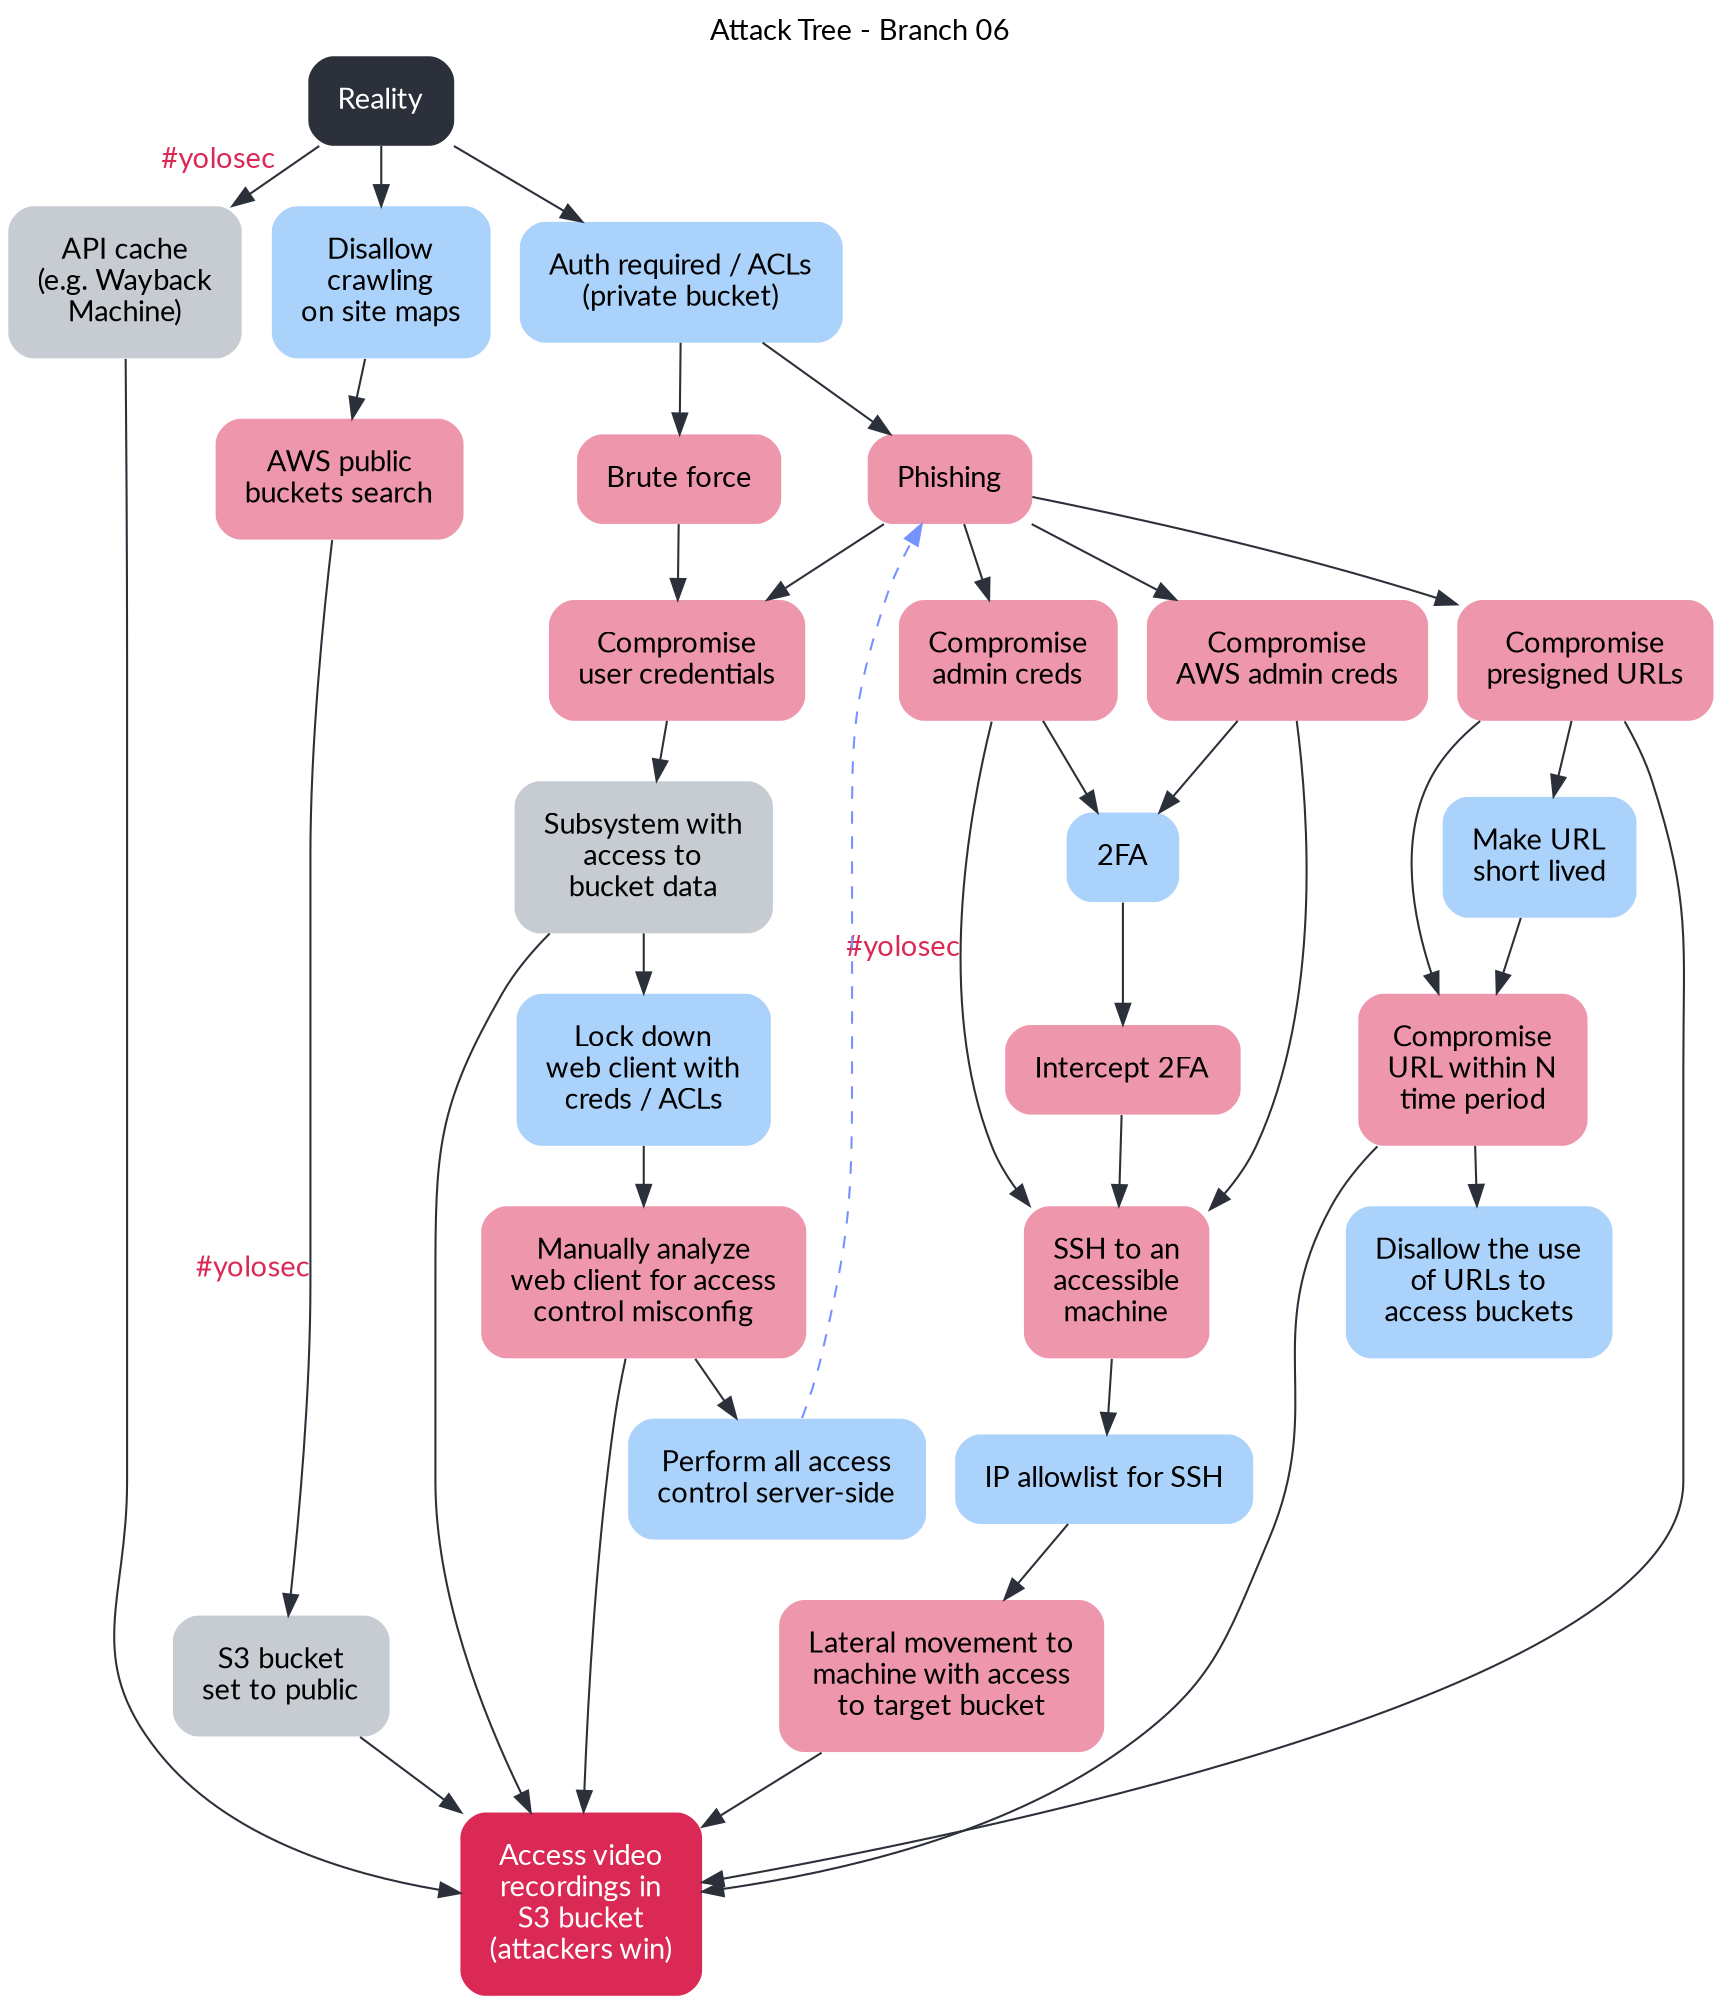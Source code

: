 // Branch 6 Commentary
// If admin creds or AWS admin creds don't work, attackers can next try to compromise presigned URLs 
// (learn more here: https://docs.aws.amazon.com/AmazonS3/latest/dev/ShareObjectPreSignedURL.html)
// This branch includes a few different decision forks depending on the mitigations in place.
// Our new attack node for compromising presigned URLs (attack_14) is met with the mitigation of making the URL short lived (defense_7).
// This mitigation is met with the attacker response of compromising the URL within a certain time period (attack_15), 
// which can be mitigated by disallowing the use of URLs to access buckets (defense_8).

digraph {
	// Base Styling
	rankdir="TB";
	splines=true;
	overlap=false;
	nodesep="0.2";
	ranksep="0.4";
	label="Attack Tree - Branch 06";
	labelloc="t";
	fontname="Lato";
	node [ shape="plaintext" style="filled, rounded" fontname="Lato" margin=0.2 ]
	edge [ fontname="Lato" color="#2B303A" ]

	// List of Nodes

	// base nodes
	reality [ label="Reality" fillcolor="#2B303A" fontcolor="#ffffff" ]
	attack_win [ label="Access video\nrecordings in\nS3 bucket\n(attackers win)" fillcolor="#DB2955" fontcolor="#ffffff" ]

  	// attack nodes
  	node [ color="#ED96AC" ]
	attack_1 [ label="API cache\n(e.g. Wayback\nMachine)" color="#C6CCD2" ]
	attack_2 [ label="AWS public\nbuckets search" ]
	attack_3 [ label="S3 bucket\nset to public" color="#C6CCD2" ]
	attack_4 [ label="Brute force" ]
	attack_5 [ label="Phishing" ]
	attack_6 [ label="Compromise\nuser credentials" ]
	attack_7 [ label="Subsystem with\naccess to\nbucket data" color="#C6CCD2" ]
	attack_8 [ label="Manually analyze\nweb client for access\ncontrol misconfig" ]
	attack_9 [ label="Compromise\nadmin creds" ]
	attack_10 [ label="Intercept 2FA" ]
	attack_11 [ label="SSH to an\naccessible\nmachine" ]
	attack_12 [ label="Lateral movement to\nmachine with access\nto target bucket" ]
	attack_13 [ label="Compromise\nAWS admin creds" ]
	attack_14 [ label="Compromise\npresigned URLs" ]
	attack_15 [ label="Compromise\nURL within N\ntime period" ]
	
	// defense nodes
	node [ color="#ABD2FA" ]
	defense_1 [ label="Disallow\ncrawling\non site maps" ]
	defense_2 [ label="Auth required / ACLs\n(private bucket)" ]
	defense_3 [ label="Lock down\nweb client with\ncreds / ACLs" ]
	defense_4 [ label="Perform all access\ncontrol server-side" ]
	defense_5 [ label="2FA" ]
	defense_6 [ label="IP allowlist for SSH" ]
	defense_7 [ label="Make URL\nshort lived" ]
	defense_8 [ label="Disallow the use\nof URLs to\naccess buckets" ]

	// List of Edges

	// branch 1 edges
	// this starts from the reality node and connects with the first "attack",
	// which is really just taking advantage of #yolosec (big oof)
	reality -> attack_1 [ xlabel="#yolosec" fontcolor="#DB2955" ]
	attack_1 -> attack_win	

	// branch 2 edges
	// this connects the reality node to the first mitigation, 
	// which helps avoid the #yolosec path from branch 1
	reality -> defense_1
	defense_1 -> attack_2
	attack_2 -> attack_3 [ xlabel="#yolosec" fontcolor="#DB2955" ]
	attack_3 -> attack_win

	// branch 3 edges
	// this connects the reality node to another mitigation,
	// which helps avoid the #yolosec path from branch 2
	reality -> defense_2
	defense_2 -> attack_4
	defense_2 -> attack_5
	attack_4 -> attack_6
	attack_5 -> attack_6
	attack_6 -> attack_7
	attack_7 -> attack_win
	// potential mitigation path
	attack_7 -> defense_3
	defense_3 -> attack_8
	attack_8 -> attack_win
	// potential mitigation path
	attack_8 -> defense_4 
	defense_4 -> attack_5 [ style="dashed" color="#7692FF" ]
	
	// branch 4 edges
	// this starts from the last mitigation loop vs. the reality node
	attack_5 -> attack_9
	attack_9 -> attack_11 [ xlabel="#yolosec" fontcolor="#DB2955" ]
	// potential mitigation path
	attack_9 -> defense_5 
	defense_5 -> attack_10 
	attack_10 -> attack_11
	// potential mitigation path
	attack_11 -> defense_6 
	defense_6 -> attack_12 
	attack_12 -> attack_win

	// branch 5 edges
	// this also represents a branch from the prior mitigation loop
	// but it is more difficult than branch 4, hence comes after
	// the new attack step allows attackers to skip some steps on branch 4
	// so it links back to branch 4, whose edges are already defined
	attack_5 -> attack_13
	attack_13 -> attack_11
	attack_13 -> defense_5

	// branch 6 edges
	// depending on the mitigations, the initial node allows for different outcomes
	// this also represents a branch from the prior mitigation loop
	// it is more difficult than branch 4 and branch 5, hence comes after
	attack_5 -> attack_14
	attack_14 -> attack_win
	attack_14 -> attack_15
	// potential mitigation path
	attack_14 -> defense_7 
	defense_7 -> attack_15 
	attack_15 -> attack_win
	// potential mitigation path
	attack_15 -> defense_8 


	// Subgraphs / Clusters

	// these clusters enforce the correct hierarchies
	subgraph initialstates {
    	rank=same;
    	attack_1;
    	defense_1;
    	defense_2;
  	}
	subgraph authrequired {
    	rank=same;
    	attack_4;
    	attack_5;
  	}
  	subgraph phishcluster {
    	rank=same;
    	attack_6;
    	attack_9;
    	attack_13;
    	attack_14;
  	}
  	// these invisible edges are to enforce the correct left-to-right order 
  	// based on the level of attack difficulty
  	attack_6 -> attack_9 -> attack_13 -> attack_14 [ style="invis" ]
}